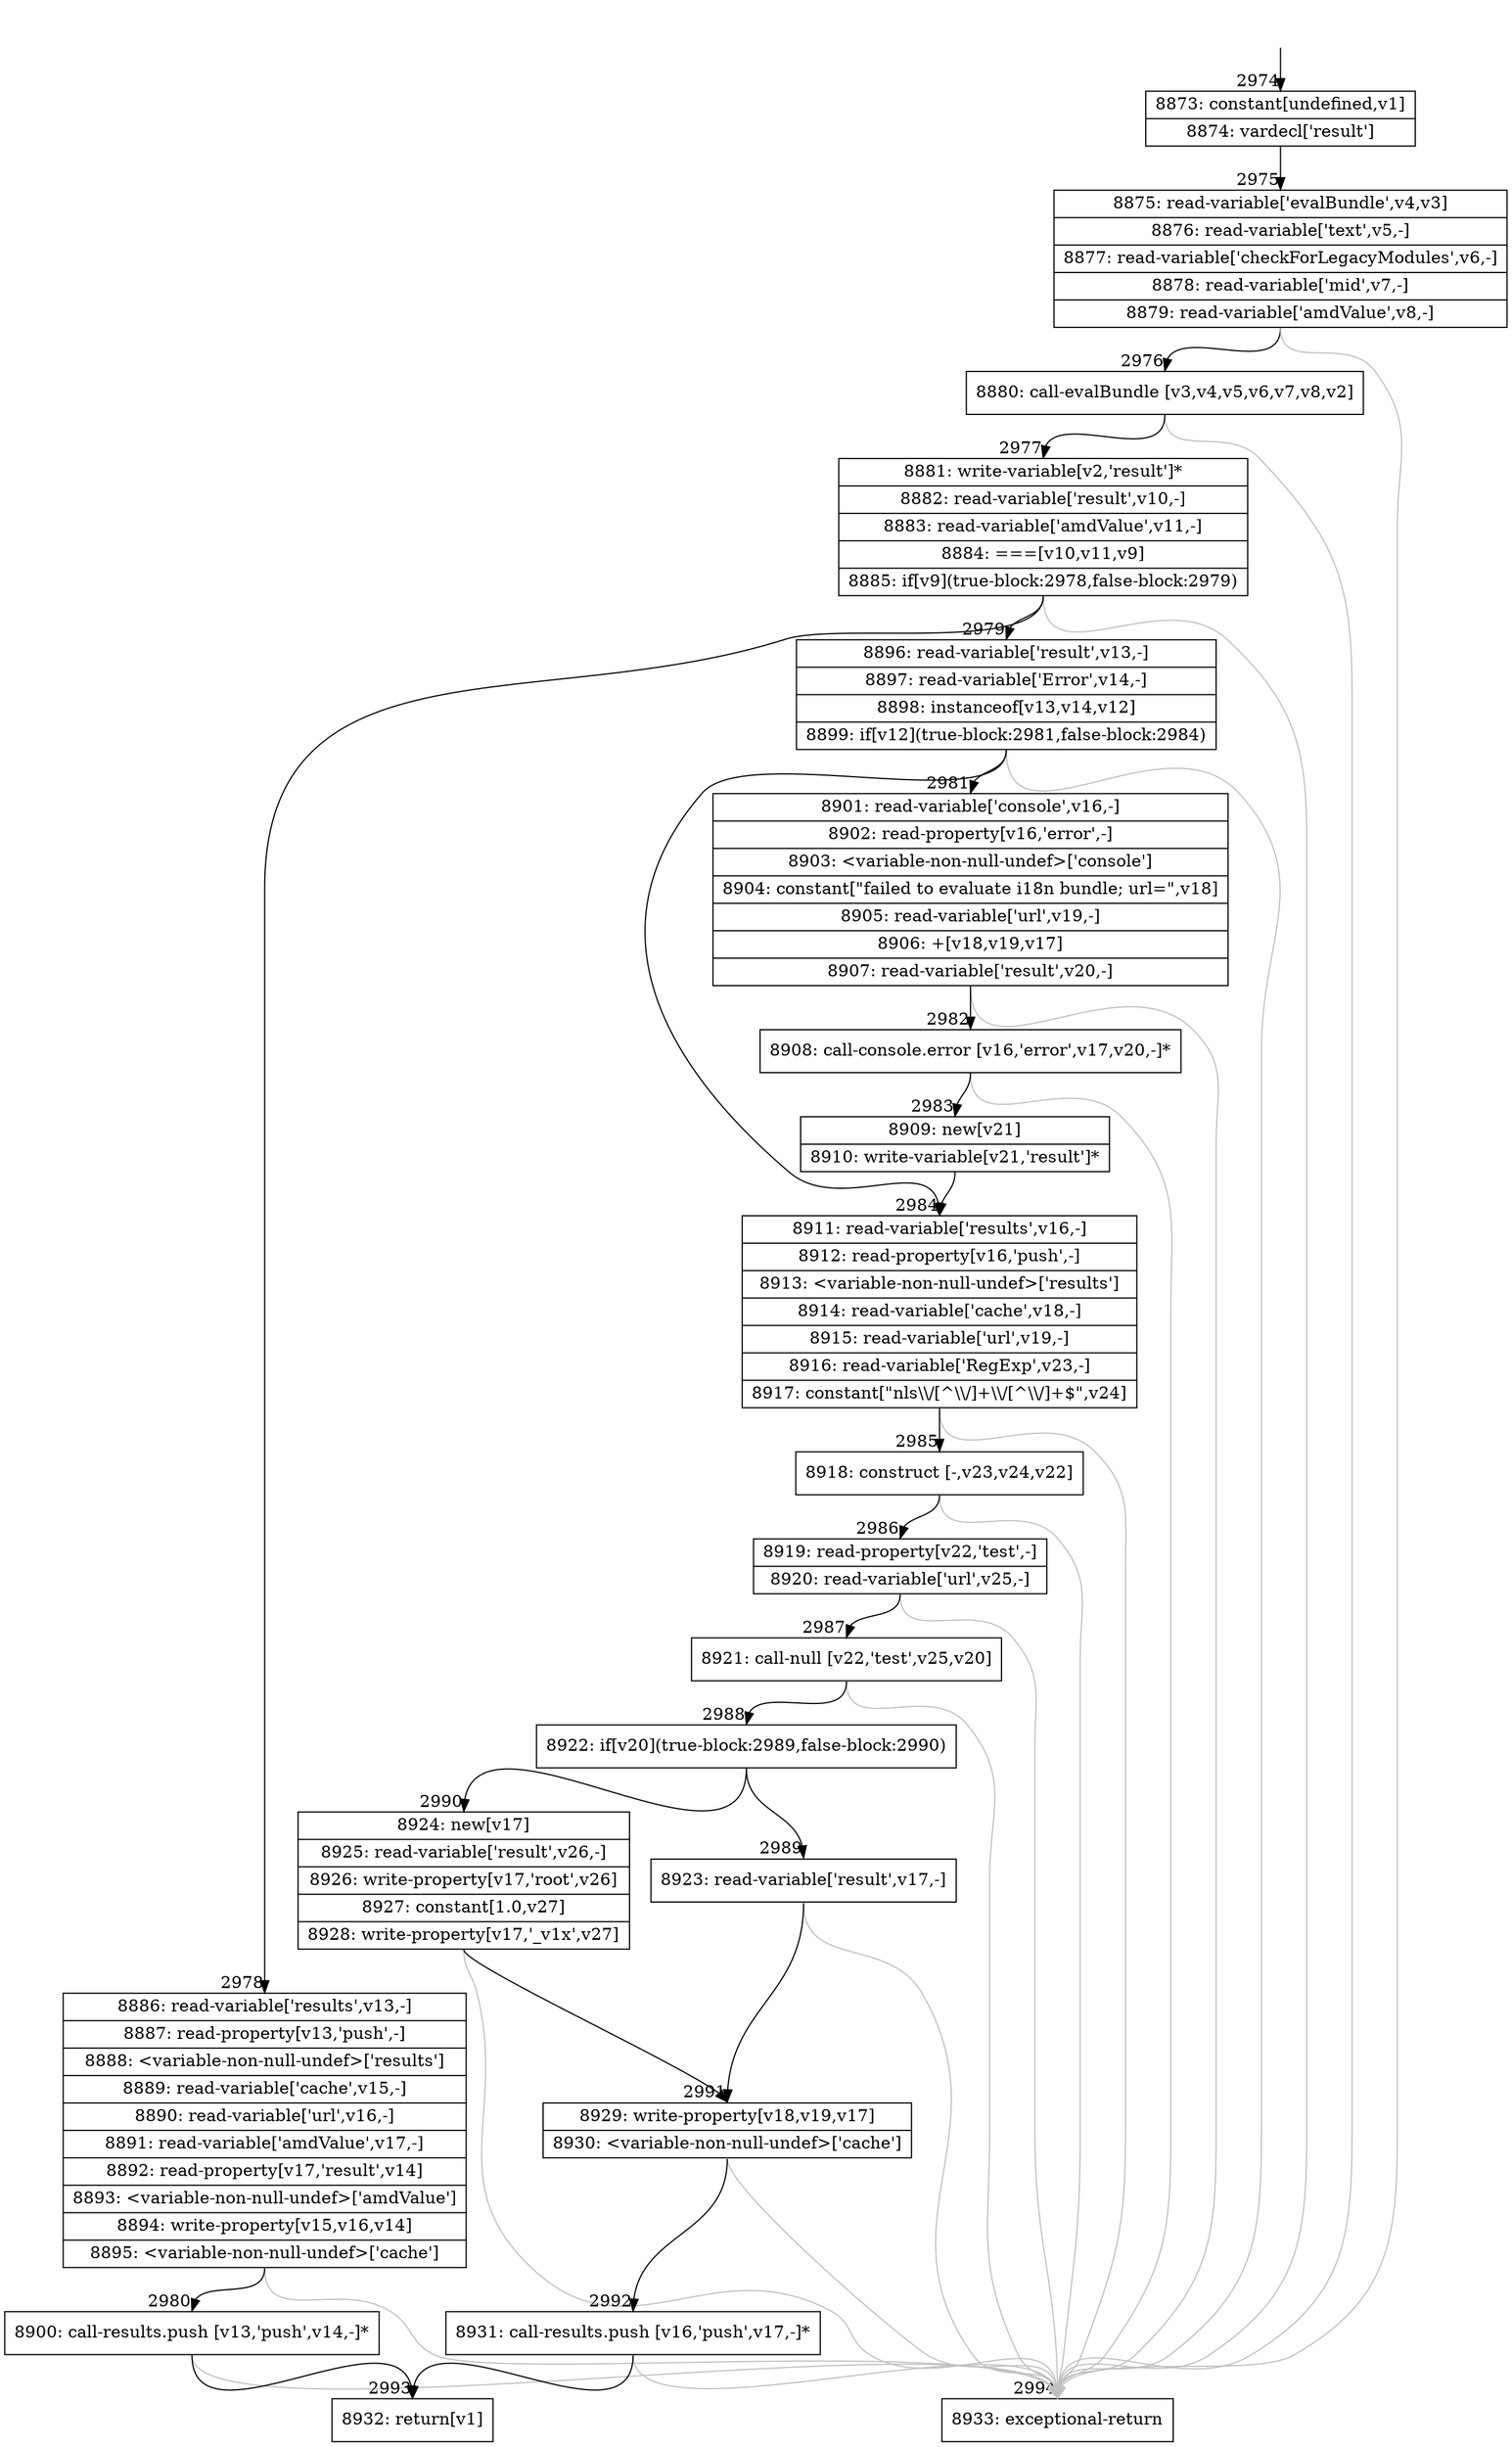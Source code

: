digraph {
rankdir="TD"
BB_entry185[shape=none,label=""];
BB_entry185 -> BB2974 [tailport=s, headport=n, headlabel="    2974"]
BB2974 [shape=record label="{8873: constant[undefined,v1]|8874: vardecl['result']}" ] 
BB2974 -> BB2975 [tailport=s, headport=n, headlabel="      2975"]
BB2975 [shape=record label="{8875: read-variable['evalBundle',v4,v3]|8876: read-variable['text',v5,-]|8877: read-variable['checkForLegacyModules',v6,-]|8878: read-variable['mid',v7,-]|8879: read-variable['amdValue',v8,-]}" ] 
BB2975 -> BB2976 [tailport=s, headport=n, headlabel="      2976"]
BB2975 -> BB2994 [tailport=s, headport=n, color=gray, headlabel="      2994"]
BB2976 [shape=record label="{8880: call-evalBundle [v3,v4,v5,v6,v7,v8,v2]}" ] 
BB2976 -> BB2977 [tailport=s, headport=n, headlabel="      2977"]
BB2976 -> BB2994 [tailport=s, headport=n, color=gray]
BB2977 [shape=record label="{8881: write-variable[v2,'result']*|8882: read-variable['result',v10,-]|8883: read-variable['amdValue',v11,-]|8884: ===[v10,v11,v9]|8885: if[v9](true-block:2978,false-block:2979)}" ] 
BB2977 -> BB2978 [tailport=s, headport=n, headlabel="      2978"]
BB2977 -> BB2979 [tailport=s, headport=n, headlabel="      2979"]
BB2977 -> BB2994 [tailport=s, headport=n, color=gray]
BB2978 [shape=record label="{8886: read-variable['results',v13,-]|8887: read-property[v13,'push',-]|8888: \<variable-non-null-undef\>['results']|8889: read-variable['cache',v15,-]|8890: read-variable['url',v16,-]|8891: read-variable['amdValue',v17,-]|8892: read-property[v17,'result',v14]|8893: \<variable-non-null-undef\>['amdValue']|8894: write-property[v15,v16,v14]|8895: \<variable-non-null-undef\>['cache']}" ] 
BB2978 -> BB2980 [tailport=s, headport=n, headlabel="      2980"]
BB2978 -> BB2994 [tailport=s, headport=n, color=gray]
BB2979 [shape=record label="{8896: read-variable['result',v13,-]|8897: read-variable['Error',v14,-]|8898: instanceof[v13,v14,v12]|8899: if[v12](true-block:2981,false-block:2984)}" ] 
BB2979 -> BB2981 [tailport=s, headport=n, headlabel="      2981"]
BB2979 -> BB2984 [tailport=s, headport=n, headlabel="      2984"]
BB2979 -> BB2994 [tailport=s, headport=n, color=gray]
BB2980 [shape=record label="{8900: call-results.push [v13,'push',v14,-]*}" ] 
BB2980 -> BB2993 [tailport=s, headport=n, headlabel="      2993"]
BB2980 -> BB2994 [tailport=s, headport=n, color=gray]
BB2981 [shape=record label="{8901: read-variable['console',v16,-]|8902: read-property[v16,'error',-]|8903: \<variable-non-null-undef\>['console']|8904: constant[\"failed to evaluate i18n bundle; url=\",v18]|8905: read-variable['url',v19,-]|8906: +[v18,v19,v17]|8907: read-variable['result',v20,-]}" ] 
BB2981 -> BB2982 [tailport=s, headport=n, headlabel="      2982"]
BB2981 -> BB2994 [tailport=s, headport=n, color=gray]
BB2982 [shape=record label="{8908: call-console.error [v16,'error',v17,v20,-]*}" ] 
BB2982 -> BB2983 [tailport=s, headport=n, headlabel="      2983"]
BB2982 -> BB2994 [tailport=s, headport=n, color=gray]
BB2983 [shape=record label="{8909: new[v21]|8910: write-variable[v21,'result']*}" ] 
BB2983 -> BB2984 [tailport=s, headport=n]
BB2984 [shape=record label="{8911: read-variable['results',v16,-]|8912: read-property[v16,'push',-]|8913: \<variable-non-null-undef\>['results']|8914: read-variable['cache',v18,-]|8915: read-variable['url',v19,-]|8916: read-variable['RegExp',v23,-]|8917: constant[\"nls\\\\/[^\\\\/]+\\\\/[^\\\\/]+$\",v24]}" ] 
BB2984 -> BB2985 [tailport=s, headport=n, headlabel="      2985"]
BB2984 -> BB2994 [tailport=s, headport=n, color=gray]
BB2985 [shape=record label="{8918: construct [-,v23,v24,v22]}" ] 
BB2985 -> BB2986 [tailport=s, headport=n, headlabel="      2986"]
BB2985 -> BB2994 [tailport=s, headport=n, color=gray]
BB2986 [shape=record label="{8919: read-property[v22,'test',-]|8920: read-variable['url',v25,-]}" ] 
BB2986 -> BB2987 [tailport=s, headport=n, headlabel="      2987"]
BB2986 -> BB2994 [tailport=s, headport=n, color=gray]
BB2987 [shape=record label="{8921: call-null [v22,'test',v25,v20]}" ] 
BB2987 -> BB2988 [tailport=s, headport=n, headlabel="      2988"]
BB2987 -> BB2994 [tailport=s, headport=n, color=gray]
BB2988 [shape=record label="{8922: if[v20](true-block:2989,false-block:2990)}" ] 
BB2988 -> BB2989 [tailport=s, headport=n, headlabel="      2989"]
BB2988 -> BB2990 [tailport=s, headport=n, headlabel="      2990"]
BB2989 [shape=record label="{8923: read-variable['result',v17,-]}" ] 
BB2989 -> BB2991 [tailport=s, headport=n, headlabel="      2991"]
BB2989 -> BB2994 [tailport=s, headport=n, color=gray]
BB2990 [shape=record label="{8924: new[v17]|8925: read-variable['result',v26,-]|8926: write-property[v17,'root',v26]|8927: constant[1.0,v27]|8928: write-property[v17,'_v1x',v27]}" ] 
BB2990 -> BB2991 [tailport=s, headport=n]
BB2990 -> BB2994 [tailport=s, headport=n, color=gray]
BB2991 [shape=record label="{8929: write-property[v18,v19,v17]|8930: \<variable-non-null-undef\>['cache']}" ] 
BB2991 -> BB2992 [tailport=s, headport=n, headlabel="      2992"]
BB2991 -> BB2994 [tailport=s, headport=n, color=gray]
BB2992 [shape=record label="{8931: call-results.push [v16,'push',v17,-]*}" ] 
BB2992 -> BB2993 [tailport=s, headport=n]
BB2992 -> BB2994 [tailport=s, headport=n, color=gray]
BB2993 [shape=record label="{8932: return[v1]}" ] 
BB2994 [shape=record label="{8933: exceptional-return}" ] 
//#$~ 3389
}
